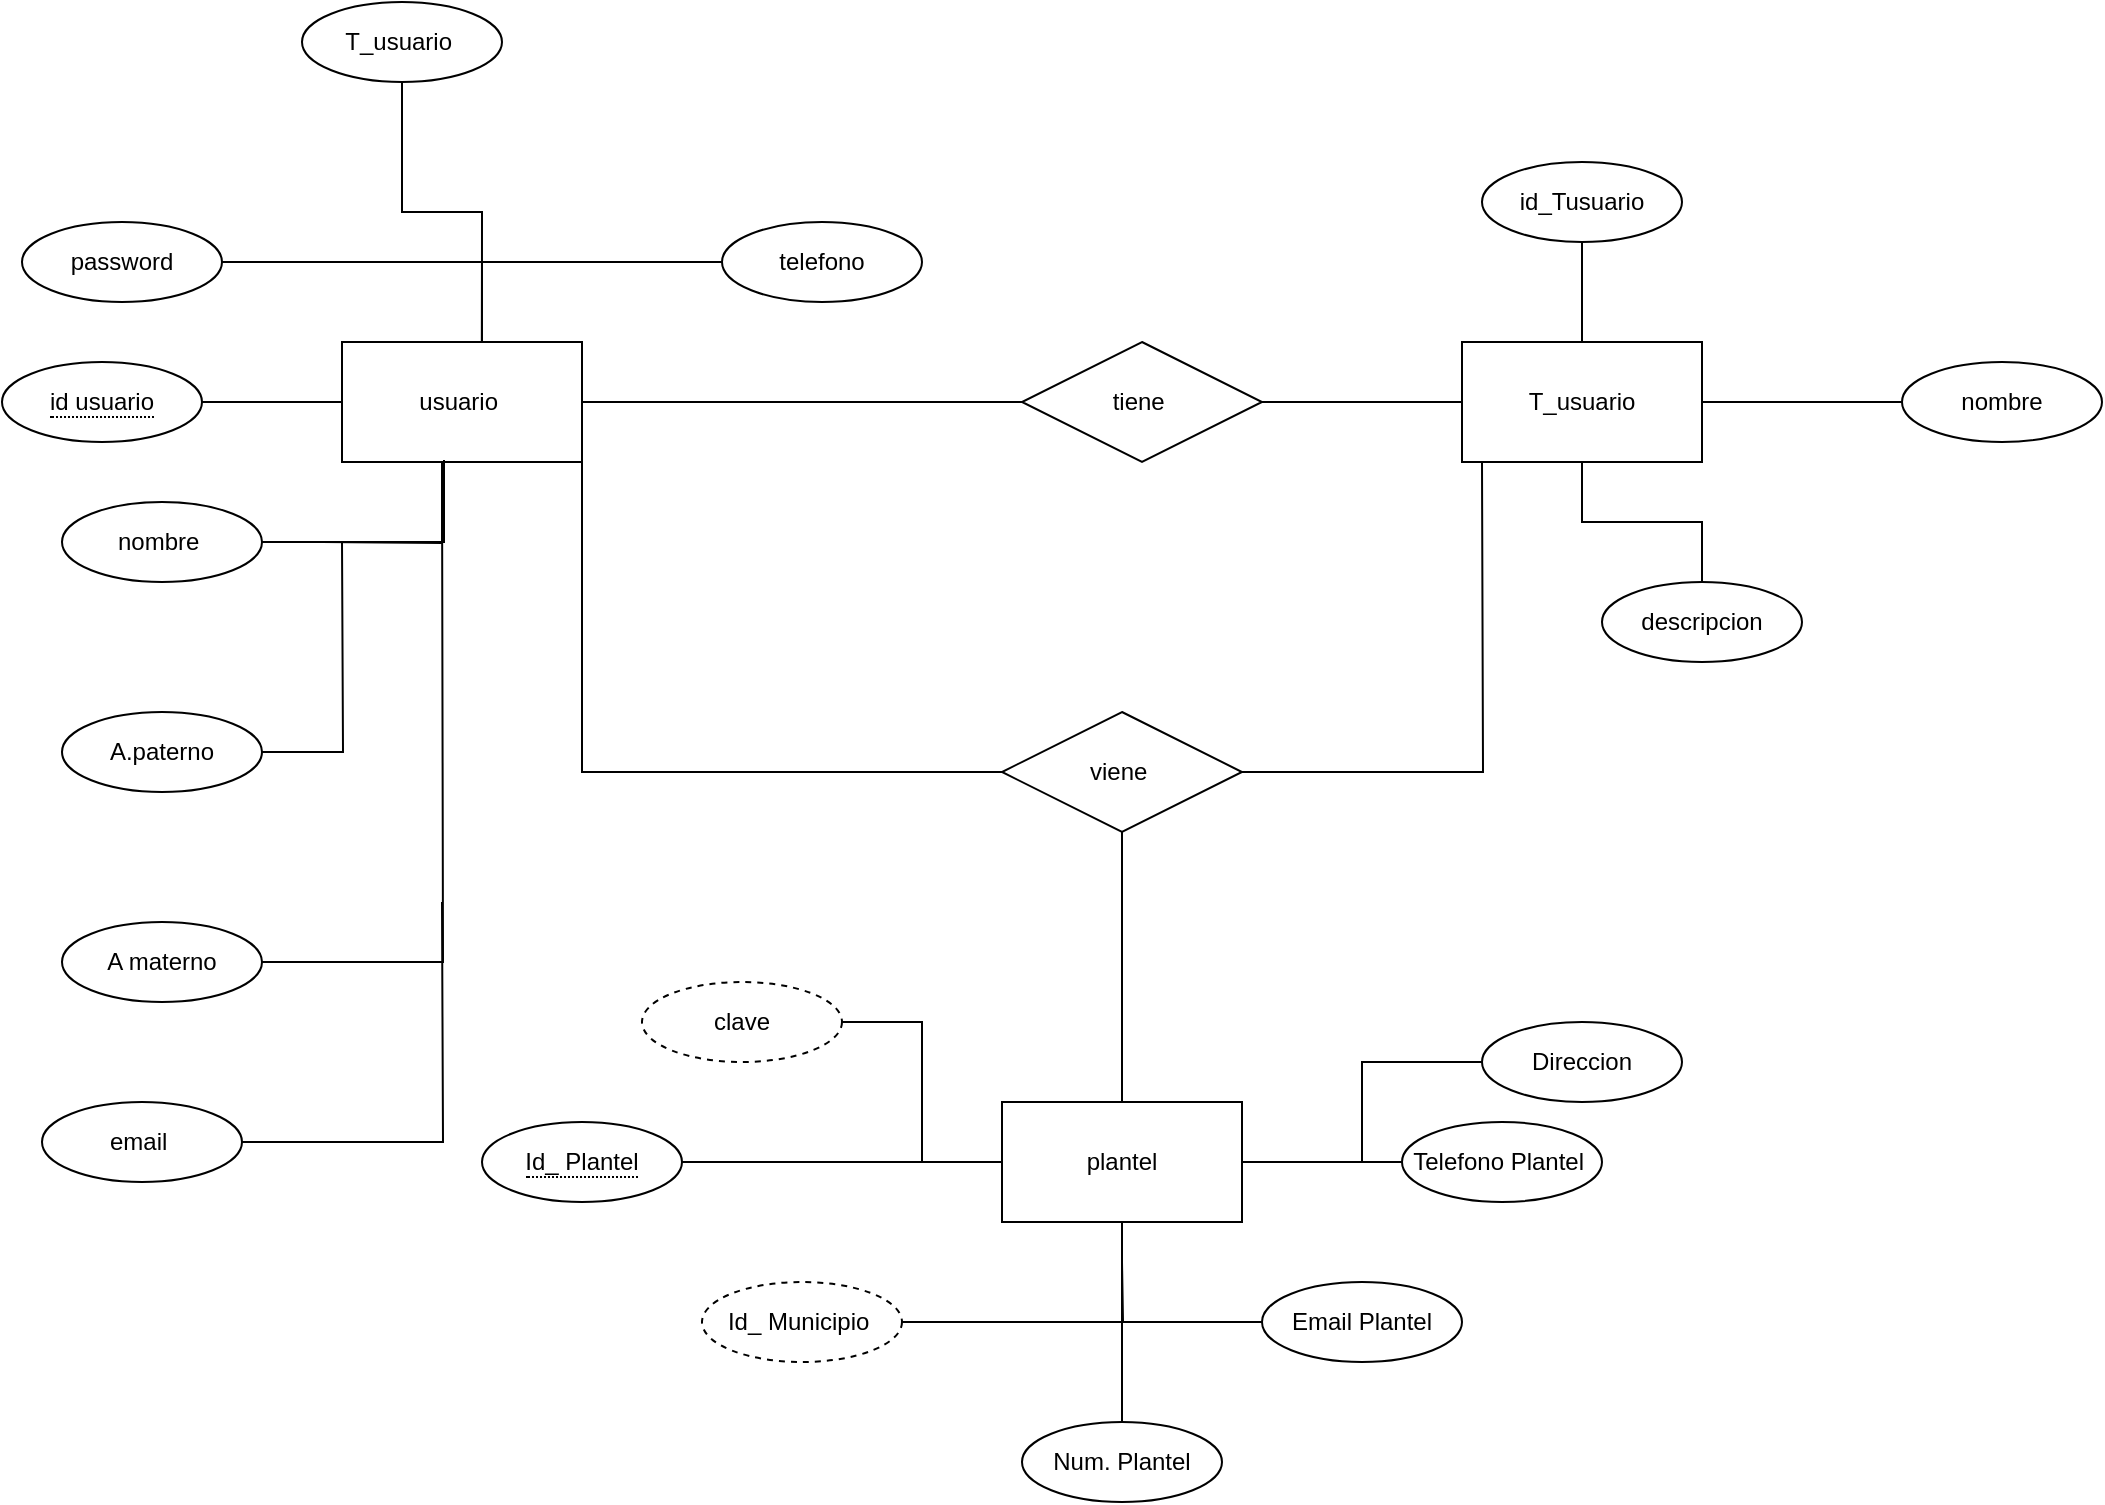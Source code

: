 <mxfile version="21.0.10" type="github" pages="2">
  <diagram name="Entidad relacion " id="UhN0lscEuezDc25o0hv4">
    <mxGraphModel dx="1059" dy="987" grid="1" gridSize="10" guides="1" tooltips="1" connect="1" arrows="1" fold="1" page="1" pageScale="1" pageWidth="827" pageHeight="1169" math="0" shadow="0">
      <root>
        <mxCell id="0" />
        <mxCell id="1" parent="0" />
        <mxCell id="dXfHov1ij_AarghSJMm--6" style="edgeStyle=orthogonalEdgeStyle;rounded=0;orthogonalLoop=1;jettySize=auto;html=1;entryX=1;entryY=0.5;entryDx=0;entryDy=0;endArrow=none;endFill=0;" edge="1" parent="1" source="dXfHov1ij_AarghSJMm--1" target="dXfHov1ij_AarghSJMm--4">
          <mxGeometry relative="1" as="geometry" />
        </mxCell>
        <mxCell id="rNTOSs9MDjT_E9HfgS83-10" style="edgeStyle=orthogonalEdgeStyle;rounded=0;orthogonalLoop=1;jettySize=auto;html=1;entryX=0;entryY=0.5;entryDx=0;entryDy=0;endArrow=none;endFill=0;" edge="1" parent="1" source="dXfHov1ij_AarghSJMm--1" target="rNTOSs9MDjT_E9HfgS83-9">
          <mxGeometry relative="1" as="geometry" />
        </mxCell>
        <mxCell id="dXfHov1ij_AarghSJMm--1" value="usuario&amp;nbsp;" style="rounded=0;whiteSpace=wrap;html=1;" vertex="1" parent="1">
          <mxGeometry x="350" y="350" width="120" height="60" as="geometry" />
        </mxCell>
        <mxCell id="dXfHov1ij_AarghSJMm--3" style="edgeStyle=orthogonalEdgeStyle;rounded=0;orthogonalLoop=1;jettySize=auto;html=1;exitX=0.5;exitY=1;exitDx=0;exitDy=0;" edge="1" parent="1">
          <mxGeometry relative="1" as="geometry">
            <mxPoint x="220" y="420" as="sourcePoint" />
            <mxPoint x="220" y="420" as="targetPoint" />
          </mxGeometry>
        </mxCell>
        <mxCell id="dXfHov1ij_AarghSJMm--4" value="&lt;span style=&quot;border-bottom: 1px dotted&quot;&gt;id usuario&lt;/span&gt;" style="ellipse;whiteSpace=wrap;html=1;align=center;" vertex="1" parent="1">
          <mxGeometry x="180" y="360" width="100" height="40" as="geometry" />
        </mxCell>
        <mxCell id="dXfHov1ij_AarghSJMm--14" style="edgeStyle=orthogonalEdgeStyle;rounded=0;orthogonalLoop=1;jettySize=auto;html=1;entryX=0.425;entryY=0.983;entryDx=0;entryDy=0;entryPerimeter=0;startArrow=none;startFill=0;endArrow=none;endFill=0;" edge="1" parent="1" source="dXfHov1ij_AarghSJMm--7" target="dXfHov1ij_AarghSJMm--1">
          <mxGeometry relative="1" as="geometry" />
        </mxCell>
        <mxCell id="dXfHov1ij_AarghSJMm--7" value="nombre&amp;nbsp;" style="ellipse;whiteSpace=wrap;html=1;align=center;" vertex="1" parent="1">
          <mxGeometry x="210" y="430" width="100" height="40" as="geometry" />
        </mxCell>
        <mxCell id="rNTOSs9MDjT_E9HfgS83-15" style="edgeStyle=orthogonalEdgeStyle;rounded=0;orthogonalLoop=1;jettySize=auto;html=1;endArrow=none;endFill=0;" edge="1" parent="1" source="dXfHov1ij_AarghSJMm--9">
          <mxGeometry relative="1" as="geometry">
            <mxPoint x="400" y="410" as="targetPoint" />
          </mxGeometry>
        </mxCell>
        <mxCell id="dXfHov1ij_AarghSJMm--9" value="A materno" style="ellipse;whiteSpace=wrap;html=1;align=center;" vertex="1" parent="1">
          <mxGeometry x="210" y="640" width="100" height="40" as="geometry" />
        </mxCell>
        <mxCell id="rNTOSs9MDjT_E9HfgS83-20" style="edgeStyle=orthogonalEdgeStyle;rounded=0;orthogonalLoop=1;jettySize=auto;html=1;endArrow=none;endFill=0;" edge="1" parent="1" source="dXfHov1ij_AarghSJMm--10">
          <mxGeometry relative="1" as="geometry">
            <mxPoint x="400" y="630" as="targetPoint" />
          </mxGeometry>
        </mxCell>
        <mxCell id="dXfHov1ij_AarghSJMm--10" value="email&amp;nbsp;" style="ellipse;whiteSpace=wrap;html=1;align=center;" vertex="1" parent="1">
          <mxGeometry x="200" y="730" width="100" height="40" as="geometry" />
        </mxCell>
        <mxCell id="dXfHov1ij_AarghSJMm--15" style="edgeStyle=orthogonalEdgeStyle;rounded=0;orthogonalLoop=1;jettySize=auto;html=1;entryX=0.417;entryY=1;entryDx=0;entryDy=0;entryPerimeter=0;startArrow=none;startFill=0;endArrow=none;endFill=0;" edge="1" parent="1" target="dXfHov1ij_AarghSJMm--1">
          <mxGeometry relative="1" as="geometry">
            <mxPoint x="340" y="450" as="sourcePoint" />
          </mxGeometry>
        </mxCell>
        <mxCell id="rNTOSs9MDjT_E9HfgS83-14" style="edgeStyle=orthogonalEdgeStyle;rounded=0;orthogonalLoop=1;jettySize=auto;html=1;endArrow=none;endFill=0;" edge="1" parent="1" source="dXfHov1ij_AarghSJMm--11">
          <mxGeometry relative="1" as="geometry">
            <mxPoint x="350" y="450" as="targetPoint" />
          </mxGeometry>
        </mxCell>
        <mxCell id="dXfHov1ij_AarghSJMm--11" value="A.paterno" style="ellipse;whiteSpace=wrap;html=1;align=center;" vertex="1" parent="1">
          <mxGeometry x="210" y="535" width="100" height="40" as="geometry" />
        </mxCell>
        <mxCell id="dXfHov1ij_AarghSJMm--18" style="edgeStyle=orthogonalEdgeStyle;rounded=0;orthogonalLoop=1;jettySize=auto;html=1;entryX=0.583;entryY=0;entryDx=0;entryDy=0;entryPerimeter=0;endArrow=none;endFill=0;" edge="1" parent="1" source="dXfHov1ij_AarghSJMm--12" target="dXfHov1ij_AarghSJMm--1">
          <mxGeometry relative="1" as="geometry" />
        </mxCell>
        <mxCell id="dXfHov1ij_AarghSJMm--12" value="telefono" style="ellipse;whiteSpace=wrap;html=1;align=center;" vertex="1" parent="1">
          <mxGeometry x="540" y="290" width="100" height="40" as="geometry" />
        </mxCell>
        <mxCell id="dXfHov1ij_AarghSJMm--19" style="edgeStyle=orthogonalEdgeStyle;rounded=0;orthogonalLoop=1;jettySize=auto;html=1;endArrow=none;endFill=0;" edge="1" parent="1" source="dXfHov1ij_AarghSJMm--13">
          <mxGeometry relative="1" as="geometry">
            <mxPoint x="420" y="320" as="targetPoint" />
            <Array as="points">
              <mxPoint x="420" y="310" />
            </Array>
          </mxGeometry>
        </mxCell>
        <mxCell id="dXfHov1ij_AarghSJMm--13" value="password" style="ellipse;whiteSpace=wrap;html=1;align=center;" vertex="1" parent="1">
          <mxGeometry x="190" y="290" width="100" height="40" as="geometry" />
        </mxCell>
        <mxCell id="dXfHov1ij_AarghSJMm--22" style="edgeStyle=orthogonalEdgeStyle;rounded=0;orthogonalLoop=1;jettySize=auto;html=1;entryX=0.583;entryY=0;entryDx=0;entryDy=0;entryPerimeter=0;endArrow=none;endFill=0;" edge="1" parent="1" source="dXfHov1ij_AarghSJMm--20" target="dXfHov1ij_AarghSJMm--1">
          <mxGeometry relative="1" as="geometry" />
        </mxCell>
        <mxCell id="dXfHov1ij_AarghSJMm--20" value="T_usuario&amp;nbsp;" style="ellipse;whiteSpace=wrap;html=1;align=center;" vertex="1" parent="1">
          <mxGeometry x="330" y="180" width="100" height="40" as="geometry" />
        </mxCell>
        <mxCell id="dXfHov1ij_AarghSJMm--24" value="T_usuario" style="rounded=0;whiteSpace=wrap;html=1;" vertex="1" parent="1">
          <mxGeometry x="910" y="350" width="120" height="60" as="geometry" />
        </mxCell>
        <mxCell id="dXfHov1ij_AarghSJMm--30" style="edgeStyle=orthogonalEdgeStyle;rounded=0;orthogonalLoop=1;jettySize=auto;html=1;entryX=0.5;entryY=0;entryDx=0;entryDy=0;endArrow=none;endFill=0;" edge="1" parent="1" source="dXfHov1ij_AarghSJMm--26" target="dXfHov1ij_AarghSJMm--24">
          <mxGeometry relative="1" as="geometry" />
        </mxCell>
        <mxCell id="dXfHov1ij_AarghSJMm--26" value="id_Tusuario" style="ellipse;whiteSpace=wrap;html=1;align=center;" vertex="1" parent="1">
          <mxGeometry x="920" y="260" width="100" height="40" as="geometry" />
        </mxCell>
        <mxCell id="dXfHov1ij_AarghSJMm--29" style="edgeStyle=orthogonalEdgeStyle;rounded=0;orthogonalLoop=1;jettySize=auto;html=1;endArrow=none;endFill=0;" edge="1" parent="1" source="dXfHov1ij_AarghSJMm--27" target="dXfHov1ij_AarghSJMm--24">
          <mxGeometry relative="1" as="geometry" />
        </mxCell>
        <mxCell id="dXfHov1ij_AarghSJMm--27" value="descripcion" style="ellipse;whiteSpace=wrap;html=1;align=center;" vertex="1" parent="1">
          <mxGeometry x="980" y="470" width="100" height="40" as="geometry" />
        </mxCell>
        <mxCell id="dXfHov1ij_AarghSJMm--31" style="edgeStyle=orthogonalEdgeStyle;rounded=0;orthogonalLoop=1;jettySize=auto;html=1;endArrow=none;endFill=0;" edge="1" parent="1" source="dXfHov1ij_AarghSJMm--28" target="dXfHov1ij_AarghSJMm--24">
          <mxGeometry relative="1" as="geometry" />
        </mxCell>
        <mxCell id="dXfHov1ij_AarghSJMm--28" value="nombre" style="ellipse;whiteSpace=wrap;html=1;align=center;" vertex="1" parent="1">
          <mxGeometry x="1130" y="360" width="100" height="40" as="geometry" />
        </mxCell>
        <mxCell id="dXfHov1ij_AarghSJMm--32" value="plantel" style="rounded=0;whiteSpace=wrap;html=1;" vertex="1" parent="1">
          <mxGeometry x="680" y="730" width="120" height="60" as="geometry" />
        </mxCell>
        <mxCell id="rNTOSs9MDjT_E9HfgS83-5" style="edgeStyle=orthogonalEdgeStyle;rounded=0;orthogonalLoop=1;jettySize=auto;html=1;endArrow=none;endFill=0;" edge="1" parent="1" source="dXfHov1ij_AarghSJMm--34" target="dXfHov1ij_AarghSJMm--32">
          <mxGeometry relative="1" as="geometry" />
        </mxCell>
        <mxCell id="dXfHov1ij_AarghSJMm--34" value="Direccion" style="ellipse;whiteSpace=wrap;html=1;align=center;" vertex="1" parent="1">
          <mxGeometry x="920" y="690" width="100" height="40" as="geometry" />
        </mxCell>
        <mxCell id="dXfHov1ij_AarghSJMm--45" style="edgeStyle=orthogonalEdgeStyle;rounded=0;orthogonalLoop=1;jettySize=auto;html=1;entryX=0.5;entryY=1;entryDx=0;entryDy=0;endArrow=none;endFill=0;" edge="1" parent="1" source="dXfHov1ij_AarghSJMm--35" target="dXfHov1ij_AarghSJMm--32">
          <mxGeometry relative="1" as="geometry" />
        </mxCell>
        <mxCell id="dXfHov1ij_AarghSJMm--35" value="Num. Plantel" style="ellipse;whiteSpace=wrap;html=1;align=center;" vertex="1" parent="1">
          <mxGeometry x="690" y="890" width="100" height="40" as="geometry" />
        </mxCell>
        <mxCell id="rNTOSs9MDjT_E9HfgS83-2" style="edgeStyle=orthogonalEdgeStyle;rounded=0;orthogonalLoop=1;jettySize=auto;html=1;endArrow=none;endFill=0;" edge="1" parent="1" source="dXfHov1ij_AarghSJMm--36">
          <mxGeometry relative="1" as="geometry">
            <mxPoint x="740" y="810" as="targetPoint" />
          </mxGeometry>
        </mxCell>
        <mxCell id="dXfHov1ij_AarghSJMm--36" value="Email Plantel" style="ellipse;whiteSpace=wrap;html=1;align=center;" vertex="1" parent="1">
          <mxGeometry x="810" y="820" width="100" height="40" as="geometry" />
        </mxCell>
        <mxCell id="rNTOSs9MDjT_E9HfgS83-3" style="edgeStyle=orthogonalEdgeStyle;rounded=0;orthogonalLoop=1;jettySize=auto;html=1;endArrow=none;endFill=0;" edge="1" parent="1" source="dXfHov1ij_AarghSJMm--37" target="dXfHov1ij_AarghSJMm--32">
          <mxGeometry relative="1" as="geometry" />
        </mxCell>
        <mxCell id="dXfHov1ij_AarghSJMm--37" value="Telefono Plantel&amp;nbsp;" style="ellipse;whiteSpace=wrap;html=1;align=center;" vertex="1" parent="1">
          <mxGeometry x="880" y="740" width="100" height="40" as="geometry" />
        </mxCell>
        <mxCell id="rNTOSs9MDjT_E9HfgS83-23" style="edgeStyle=orthogonalEdgeStyle;rounded=0;orthogonalLoop=1;jettySize=auto;html=1;entryX=0;entryY=0.5;entryDx=0;entryDy=0;endArrow=none;endFill=0;" edge="1" parent="1" source="dXfHov1ij_AarghSJMm--38" target="dXfHov1ij_AarghSJMm--32">
          <mxGeometry relative="1" as="geometry" />
        </mxCell>
        <mxCell id="dXfHov1ij_AarghSJMm--38" value="clave" style="ellipse;whiteSpace=wrap;html=1;align=center;dashed=1;" vertex="1" parent="1">
          <mxGeometry x="500" y="670" width="100" height="40" as="geometry" />
        </mxCell>
        <mxCell id="rNTOSs9MDjT_E9HfgS83-24" style="edgeStyle=orthogonalEdgeStyle;rounded=0;orthogonalLoop=1;jettySize=auto;html=1;endArrow=none;endFill=0;" edge="1" parent="1" source="dXfHov1ij_AarghSJMm--39">
          <mxGeometry relative="1" as="geometry">
            <mxPoint x="760" y="840" as="targetPoint" />
          </mxGeometry>
        </mxCell>
        <mxCell id="dXfHov1ij_AarghSJMm--39" value="Id_ Municipio&amp;nbsp;" style="ellipse;whiteSpace=wrap;html=1;align=center;dashed=1;" vertex="1" parent="1">
          <mxGeometry x="530" y="820" width="100" height="40" as="geometry" />
        </mxCell>
        <mxCell id="dXfHov1ij_AarghSJMm--42" style="edgeStyle=orthogonalEdgeStyle;rounded=0;orthogonalLoop=1;jettySize=auto;html=1;endArrow=none;endFill=0;" edge="1" parent="1" source="dXfHov1ij_AarghSJMm--41" target="dXfHov1ij_AarghSJMm--32">
          <mxGeometry relative="1" as="geometry" />
        </mxCell>
        <mxCell id="dXfHov1ij_AarghSJMm--41" value="&lt;span style=&quot;border-bottom: 1px dotted&quot;&gt;Id_ Plantel&lt;/span&gt;" style="ellipse;whiteSpace=wrap;html=1;align=center;" vertex="1" parent="1">
          <mxGeometry x="420" y="740" width="100" height="40" as="geometry" />
        </mxCell>
        <mxCell id="rNTOSs9MDjT_E9HfgS83-11" style="edgeStyle=orthogonalEdgeStyle;rounded=0;orthogonalLoop=1;jettySize=auto;html=1;endArrow=none;endFill=0;" edge="1" parent="1" source="rNTOSs9MDjT_E9HfgS83-9" target="dXfHov1ij_AarghSJMm--24">
          <mxGeometry relative="1" as="geometry" />
        </mxCell>
        <mxCell id="rNTOSs9MDjT_E9HfgS83-9" value="tiene&amp;nbsp;" style="shape=rhombus;perimeter=rhombusPerimeter;whiteSpace=wrap;html=1;align=center;" vertex="1" parent="1">
          <mxGeometry x="690" y="350" width="120" height="60" as="geometry" />
        </mxCell>
        <mxCell id="rNTOSs9MDjT_E9HfgS83-19" style="edgeStyle=orthogonalEdgeStyle;rounded=0;orthogonalLoop=1;jettySize=auto;html=1;endArrow=none;endFill=0;" edge="1" parent="1" source="rNTOSs9MDjT_E9HfgS83-12">
          <mxGeometry relative="1" as="geometry">
            <mxPoint x="920" y="410" as="targetPoint" />
          </mxGeometry>
        </mxCell>
        <mxCell id="rNTOSs9MDjT_E9HfgS83-21" style="edgeStyle=orthogonalEdgeStyle;rounded=0;orthogonalLoop=1;jettySize=auto;html=1;endArrow=none;endFill=0;entryX=1;entryY=1;entryDx=0;entryDy=0;" edge="1" parent="1" source="rNTOSs9MDjT_E9HfgS83-12" target="dXfHov1ij_AarghSJMm--1">
          <mxGeometry relative="1" as="geometry">
            <mxPoint x="470" y="420" as="targetPoint" />
          </mxGeometry>
        </mxCell>
        <mxCell id="rNTOSs9MDjT_E9HfgS83-22" style="edgeStyle=orthogonalEdgeStyle;rounded=0;orthogonalLoop=1;jettySize=auto;html=1;entryX=0.5;entryY=0;entryDx=0;entryDy=0;endArrow=none;endFill=0;" edge="1" parent="1" source="rNTOSs9MDjT_E9HfgS83-12" target="dXfHov1ij_AarghSJMm--32">
          <mxGeometry relative="1" as="geometry" />
        </mxCell>
        <mxCell id="rNTOSs9MDjT_E9HfgS83-12" value="viene&amp;nbsp;" style="shape=rhombus;perimeter=rhombusPerimeter;whiteSpace=wrap;html=1;align=center;" vertex="1" parent="1">
          <mxGeometry x="680" y="535" width="120" height="60" as="geometry" />
        </mxCell>
        <mxCell id="rNTOSs9MDjT_E9HfgS83-18" style="edgeStyle=orthogonalEdgeStyle;rounded=0;orthogonalLoop=1;jettySize=auto;html=1;exitX=0.5;exitY=1;exitDx=0;exitDy=0;" edge="1" parent="1" source="dXfHov1ij_AarghSJMm--41" target="dXfHov1ij_AarghSJMm--41">
          <mxGeometry relative="1" as="geometry" />
        </mxCell>
      </root>
    </mxGraphModel>
  </diagram>
  <diagram id="ofRp6ZK9PhjDoymTSSqT" name="relacional">
    <mxGraphModel dx="794" dy="740" grid="1" gridSize="10" guides="1" tooltips="1" connect="1" arrows="1" fold="1" page="1" pageScale="1" pageWidth="827" pageHeight="1169" math="0" shadow="0">
      <root>
        <mxCell id="0" />
        <mxCell id="1" parent="0" />
        <mxCell id="s6fjVY1S77sIOsNbsGiA-1" value="Table" style="shape=table;startSize=30;container=1;collapsible=1;childLayout=tableLayout;fixedRows=1;rowLines=0;fontStyle=1;align=center;resizeLast=1;html=1;" vertex="1" parent="1">
          <mxGeometry x="230" y="200" width="180" height="150" as="geometry" />
        </mxCell>
        <mxCell id="s6fjVY1S77sIOsNbsGiA-2" value="" style="shape=tableRow;horizontal=0;startSize=0;swimlaneHead=0;swimlaneBody=0;fillColor=none;collapsible=0;dropTarget=0;points=[[0,0.5],[1,0.5]];portConstraint=eastwest;top=0;left=0;right=0;bottom=1;" vertex="1" parent="s6fjVY1S77sIOsNbsGiA-1">
          <mxGeometry y="30" width="180" height="30" as="geometry" />
        </mxCell>
        <mxCell id="s6fjVY1S77sIOsNbsGiA-3" value="PK" style="shape=partialRectangle;connectable=0;fillColor=none;top=0;left=0;bottom=0;right=0;fontStyle=1;overflow=hidden;whiteSpace=wrap;html=1;" vertex="1" parent="s6fjVY1S77sIOsNbsGiA-2">
          <mxGeometry width="30" height="30" as="geometry">
            <mxRectangle width="30" height="30" as="alternateBounds" />
          </mxGeometry>
        </mxCell>
        <mxCell id="s6fjVY1S77sIOsNbsGiA-4" value="UniqueID" style="shape=partialRectangle;connectable=0;fillColor=none;top=0;left=0;bottom=0;right=0;align=left;spacingLeft=6;fontStyle=5;overflow=hidden;whiteSpace=wrap;html=1;" vertex="1" parent="s6fjVY1S77sIOsNbsGiA-2">
          <mxGeometry x="30" width="150" height="30" as="geometry">
            <mxRectangle width="150" height="30" as="alternateBounds" />
          </mxGeometry>
        </mxCell>
        <mxCell id="s6fjVY1S77sIOsNbsGiA-5" value="" style="shape=tableRow;horizontal=0;startSize=0;swimlaneHead=0;swimlaneBody=0;fillColor=none;collapsible=0;dropTarget=0;points=[[0,0.5],[1,0.5]];portConstraint=eastwest;top=0;left=0;right=0;bottom=0;" vertex="1" parent="s6fjVY1S77sIOsNbsGiA-1">
          <mxGeometry y="60" width="180" height="30" as="geometry" />
        </mxCell>
        <mxCell id="s6fjVY1S77sIOsNbsGiA-6" value="" style="shape=partialRectangle;connectable=0;fillColor=none;top=0;left=0;bottom=0;right=0;editable=1;overflow=hidden;whiteSpace=wrap;html=1;" vertex="1" parent="s6fjVY1S77sIOsNbsGiA-5">
          <mxGeometry width="30" height="30" as="geometry">
            <mxRectangle width="30" height="30" as="alternateBounds" />
          </mxGeometry>
        </mxCell>
        <mxCell id="s6fjVY1S77sIOsNbsGiA-7" value="Row 1" style="shape=partialRectangle;connectable=0;fillColor=none;top=0;left=0;bottom=0;right=0;align=left;spacingLeft=6;overflow=hidden;whiteSpace=wrap;html=1;" vertex="1" parent="s6fjVY1S77sIOsNbsGiA-5">
          <mxGeometry x="30" width="150" height="30" as="geometry">
            <mxRectangle width="150" height="30" as="alternateBounds" />
          </mxGeometry>
        </mxCell>
        <mxCell id="s6fjVY1S77sIOsNbsGiA-8" value="" style="shape=tableRow;horizontal=0;startSize=0;swimlaneHead=0;swimlaneBody=0;fillColor=none;collapsible=0;dropTarget=0;points=[[0,0.5],[1,0.5]];portConstraint=eastwest;top=0;left=0;right=0;bottom=0;" vertex="1" parent="s6fjVY1S77sIOsNbsGiA-1">
          <mxGeometry y="90" width="180" height="30" as="geometry" />
        </mxCell>
        <mxCell id="s6fjVY1S77sIOsNbsGiA-9" value="" style="shape=partialRectangle;connectable=0;fillColor=none;top=0;left=0;bottom=0;right=0;editable=1;overflow=hidden;whiteSpace=wrap;html=1;" vertex="1" parent="s6fjVY1S77sIOsNbsGiA-8">
          <mxGeometry width="30" height="30" as="geometry">
            <mxRectangle width="30" height="30" as="alternateBounds" />
          </mxGeometry>
        </mxCell>
        <mxCell id="s6fjVY1S77sIOsNbsGiA-10" value="Row 2" style="shape=partialRectangle;connectable=0;fillColor=none;top=0;left=0;bottom=0;right=0;align=left;spacingLeft=6;overflow=hidden;whiteSpace=wrap;html=1;" vertex="1" parent="s6fjVY1S77sIOsNbsGiA-8">
          <mxGeometry x="30" width="150" height="30" as="geometry">
            <mxRectangle width="150" height="30" as="alternateBounds" />
          </mxGeometry>
        </mxCell>
        <mxCell id="s6fjVY1S77sIOsNbsGiA-11" value="" style="shape=tableRow;horizontal=0;startSize=0;swimlaneHead=0;swimlaneBody=0;fillColor=none;collapsible=0;dropTarget=0;points=[[0,0.5],[1,0.5]];portConstraint=eastwest;top=0;left=0;right=0;bottom=0;" vertex="1" parent="s6fjVY1S77sIOsNbsGiA-1">
          <mxGeometry y="120" width="180" height="30" as="geometry" />
        </mxCell>
        <mxCell id="s6fjVY1S77sIOsNbsGiA-12" value="" style="shape=partialRectangle;connectable=0;fillColor=none;top=0;left=0;bottom=0;right=0;editable=1;overflow=hidden;whiteSpace=wrap;html=1;" vertex="1" parent="s6fjVY1S77sIOsNbsGiA-11">
          <mxGeometry width="30" height="30" as="geometry">
            <mxRectangle width="30" height="30" as="alternateBounds" />
          </mxGeometry>
        </mxCell>
        <mxCell id="s6fjVY1S77sIOsNbsGiA-13" value="Row 3" style="shape=partialRectangle;connectable=0;fillColor=none;top=0;left=0;bottom=0;right=0;align=left;spacingLeft=6;overflow=hidden;whiteSpace=wrap;html=1;" vertex="1" parent="s6fjVY1S77sIOsNbsGiA-11">
          <mxGeometry x="30" width="150" height="30" as="geometry">
            <mxRectangle width="150" height="30" as="alternateBounds" />
          </mxGeometry>
        </mxCell>
      </root>
    </mxGraphModel>
  </diagram>
</mxfile>
